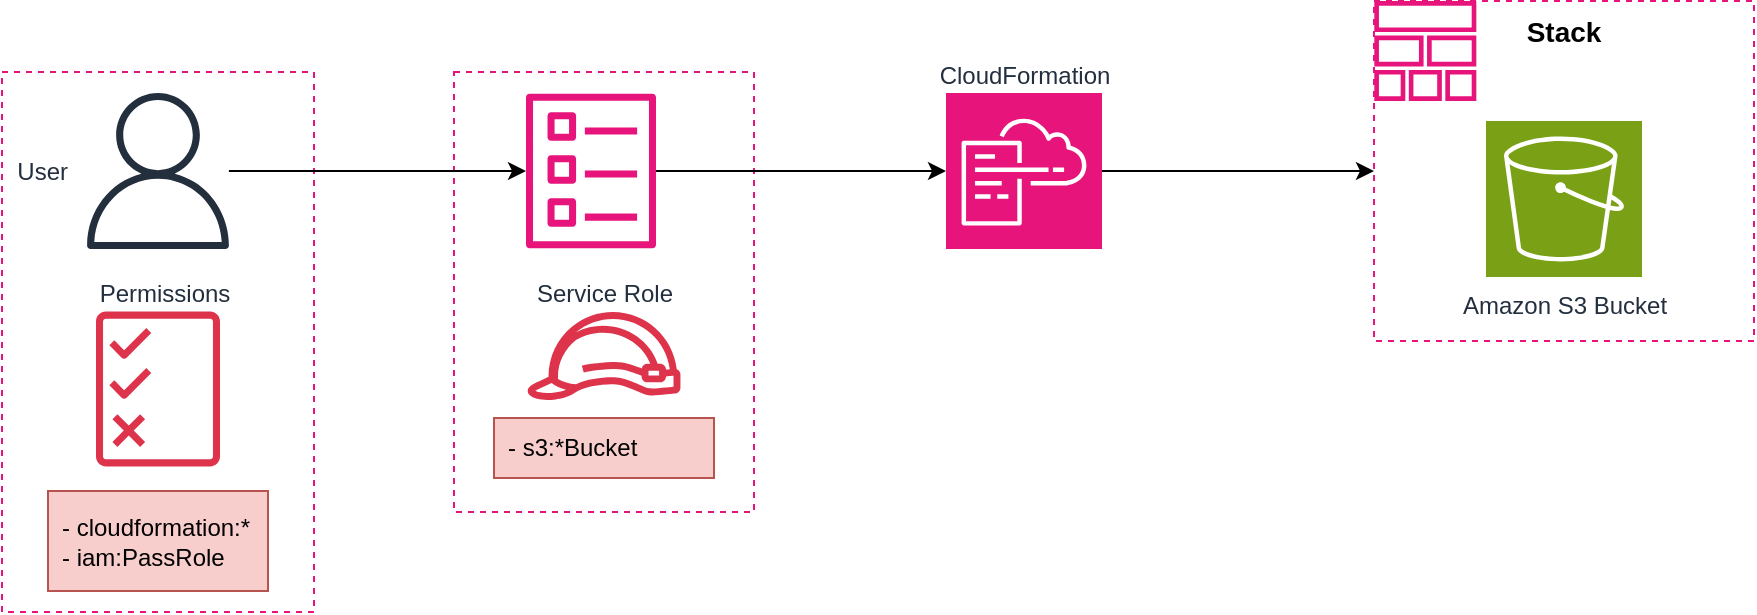 <mxfile version="22.1.16" type="device">
  <diagram name="Page-1" id="HIjSi9KREv8MwhdLXSr_">
    <mxGraphModel dx="1084" dy="951" grid="1" gridSize="10" guides="1" tooltips="1" connect="1" arrows="1" fold="1" page="1" pageScale="1" pageWidth="850" pageHeight="1100" math="0" shadow="0">
      <root>
        <mxCell id="0" />
        <mxCell id="1" parent="0" />
        <mxCell id="_pN9btb3Yc8dseJ0CBkM-16" value="" style="rounded=0;whiteSpace=wrap;html=1;fillColor=none;strokeColor=#E7157B;dashed=1;verticalAlign=top;fontStyle=1;fontSize=14;" parent="1" vertex="1">
          <mxGeometry x="730" y="160" width="150" height="220" as="geometry" />
        </mxCell>
        <mxCell id="_pN9btb3Yc8dseJ0CBkM-15" value="" style="rounded=0;whiteSpace=wrap;html=1;fillColor=none;strokeColor=#E7157B;dashed=1;verticalAlign=top;fontStyle=1;fontSize=14;" parent="1" vertex="1">
          <mxGeometry x="504" y="160" width="156" height="270" as="geometry" />
        </mxCell>
        <mxCell id="_pN9btb3Yc8dseJ0CBkM-1" value="Permissions" style="sketch=0;outlineConnect=0;fontColor=#232F3E;gradientColor=none;fillColor=#DD344C;strokeColor=none;dashed=0;verticalLabelPosition=top;verticalAlign=bottom;align=center;html=1;fontSize=12;fontStyle=0;aspect=fixed;pointerEvents=1;shape=mxgraph.aws4.permissions;labelPosition=center;spacingLeft=5;" parent="1" vertex="1">
          <mxGeometry x="551" y="279.5" width="62" height="78" as="geometry" />
        </mxCell>
        <mxCell id="_FMhOoLzj9-kQqhtt_di-1" style="edgeStyle=orthogonalEdgeStyle;rounded=0;orthogonalLoop=1;jettySize=auto;html=1;" edge="1" parent="1" source="_pN9btb3Yc8dseJ0CBkM-2" target="_pN9btb3Yc8dseJ0CBkM-3">
          <mxGeometry relative="1" as="geometry" />
        </mxCell>
        <mxCell id="_pN9btb3Yc8dseJ0CBkM-2" value="User" style="sketch=0;outlineConnect=0;fontColor=#232F3E;gradientColor=none;fillColor=#232F3D;strokeColor=none;dashed=0;verticalLabelPosition=middle;verticalAlign=middle;align=right;html=1;fontSize=12;fontStyle=0;aspect=fixed;pointerEvents=1;shape=mxgraph.aws4.user;labelPosition=left;spacingRight=5;" parent="1" vertex="1">
          <mxGeometry x="543" y="170.5" width="78" height="78" as="geometry" />
        </mxCell>
        <mxCell id="_pN9btb3Yc8dseJ0CBkM-3" value="" style="sketch=0;outlineConnect=0;fontColor=#232F3E;gradientColor=none;fillColor=#E7157B;strokeColor=none;dashed=0;verticalLabelPosition=bottom;verticalAlign=top;align=center;html=1;fontSize=12;fontStyle=0;aspect=fixed;pointerEvents=1;shape=mxgraph.aws4.template;" parent="1" vertex="1">
          <mxGeometry x="766" y="170.5" width="65" height="78" as="geometry" />
        </mxCell>
        <mxCell id="_FMhOoLzj9-kQqhtt_di-3" style="edgeStyle=orthogonalEdgeStyle;rounded=0;orthogonalLoop=1;jettySize=auto;html=1;" edge="1" parent="1" source="_pN9btb3Yc8dseJ0CBkM-4" target="_pN9btb3Yc8dseJ0CBkM-10">
          <mxGeometry relative="1" as="geometry" />
        </mxCell>
        <mxCell id="_pN9btb3Yc8dseJ0CBkM-4" value="CloudFormation" style="sketch=0;points=[[0,0,0],[0.25,0,0],[0.5,0,0],[0.75,0,0],[1,0,0],[0,1,0],[0.25,1,0],[0.5,1,0],[0.75,1,0],[1,1,0],[0,0.25,0],[0,0.5,0],[0,0.75,0],[1,0.25,0],[1,0.5,0],[1,0.75,0]];points=[[0,0,0],[0.25,0,0],[0.5,0,0],[0.75,0,0],[1,0,0],[0,1,0],[0.25,1,0],[0.5,1,0],[0.75,1,0],[1,1,0],[0,0.25,0],[0,0.5,0],[0,0.75,0],[1,0.25,0],[1,0.5,0],[1,0.75,0]];outlineConnect=0;fontColor=#232F3E;fillColor=#E7157B;strokeColor=#ffffff;dashed=0;verticalLabelPosition=top;verticalAlign=bottom;align=center;html=1;fontSize=12;fontStyle=0;aspect=fixed;shape=mxgraph.aws4.resourceIcon;resIcon=mxgraph.aws4.cloudformation;labelPosition=center;" parent="1" vertex="1">
          <mxGeometry x="976" y="170.5" width="78" height="78" as="geometry" />
        </mxCell>
        <mxCell id="_pN9btb3Yc8dseJ0CBkM-5" value="- cloudformation:*&lt;br&gt;- iam:PassRole" style="whiteSpace=wrap;html=1;align=left;fillColor=#f8cecc;strokeColor=#b85450;spacingLeft=5;" parent="1" vertex="1">
          <mxGeometry x="527" y="369.5" width="110" height="50" as="geometry" />
        </mxCell>
        <mxCell id="_pN9btb3Yc8dseJ0CBkM-8" value="" style="sketch=0;outlineConnect=0;fontColor=#232F3E;gradientColor=none;fillColor=#E7157B;strokeColor=none;dashed=0;verticalLabelPosition=bottom;verticalAlign=top;align=center;html=1;fontSize=12;fontStyle=0;aspect=fixed;pointerEvents=1;shape=mxgraph.aws4.stack;" parent="1" vertex="1">
          <mxGeometry x="1190" y="124.5" width="51.32" height="50" as="geometry" />
        </mxCell>
        <mxCell id="_pN9btb3Yc8dseJ0CBkM-10" value="Stack" style="rounded=0;whiteSpace=wrap;html=1;fillColor=none;strokeColor=#E7157B;dashed=1;verticalAlign=top;fontStyle=1;fontSize=14;" parent="1" vertex="1">
          <mxGeometry x="1190" y="124.5" width="190" height="170" as="geometry" />
        </mxCell>
        <mxCell id="_pN9btb3Yc8dseJ0CBkM-11" value="Amazon S3 Bucket" style="sketch=0;points=[[0,0,0],[0.25,0,0],[0.5,0,0],[0.75,0,0],[1,0,0],[0,1,0],[0.25,1,0],[0.5,1,0],[0.75,1,0],[1,1,0],[0,0.25,0],[0,0.5,0],[0,0.75,0],[1,0.25,0],[1,0.5,0],[1,0.75,0]];outlineConnect=0;fontColor=#232F3E;fillColor=#7AA116;strokeColor=#ffffff;dashed=0;verticalLabelPosition=bottom;verticalAlign=top;align=center;html=1;fontSize=12;fontStyle=0;aspect=fixed;shape=mxgraph.aws4.resourceIcon;resIcon=mxgraph.aws4.s3;" parent="1" vertex="1">
          <mxGeometry x="1246" y="184.5" width="78" height="78" as="geometry" />
        </mxCell>
        <mxCell id="_pN9btb3Yc8dseJ0CBkM-13" value="Service Role" style="sketch=0;outlineConnect=0;fontColor=#232F3E;gradientColor=none;fillColor=#DD344C;strokeColor=none;dashed=0;verticalLabelPosition=top;verticalAlign=bottom;align=center;html=1;fontSize=12;fontStyle=0;aspect=fixed;pointerEvents=1;shape=mxgraph.aws4.role;labelPosition=center;" parent="1" vertex="1">
          <mxGeometry x="766" y="280" width="78" height="44" as="geometry" />
        </mxCell>
        <mxCell id="_pN9btb3Yc8dseJ0CBkM-14" value="- s3:*Bucket" style="whiteSpace=wrap;html=1;align=left;fillColor=#f8cecc;strokeColor=#b85450;spacingLeft=5;" parent="1" vertex="1">
          <mxGeometry x="750" y="333" width="110" height="30" as="geometry" />
        </mxCell>
        <mxCell id="_FMhOoLzj9-kQqhtt_di-2" style="edgeStyle=orthogonalEdgeStyle;rounded=0;orthogonalLoop=1;jettySize=auto;html=1;entryX=0;entryY=0.5;entryDx=0;entryDy=0;entryPerimeter=0;" edge="1" parent="1" source="_pN9btb3Yc8dseJ0CBkM-3" target="_pN9btb3Yc8dseJ0CBkM-4">
          <mxGeometry relative="1" as="geometry" />
        </mxCell>
      </root>
    </mxGraphModel>
  </diagram>
</mxfile>
